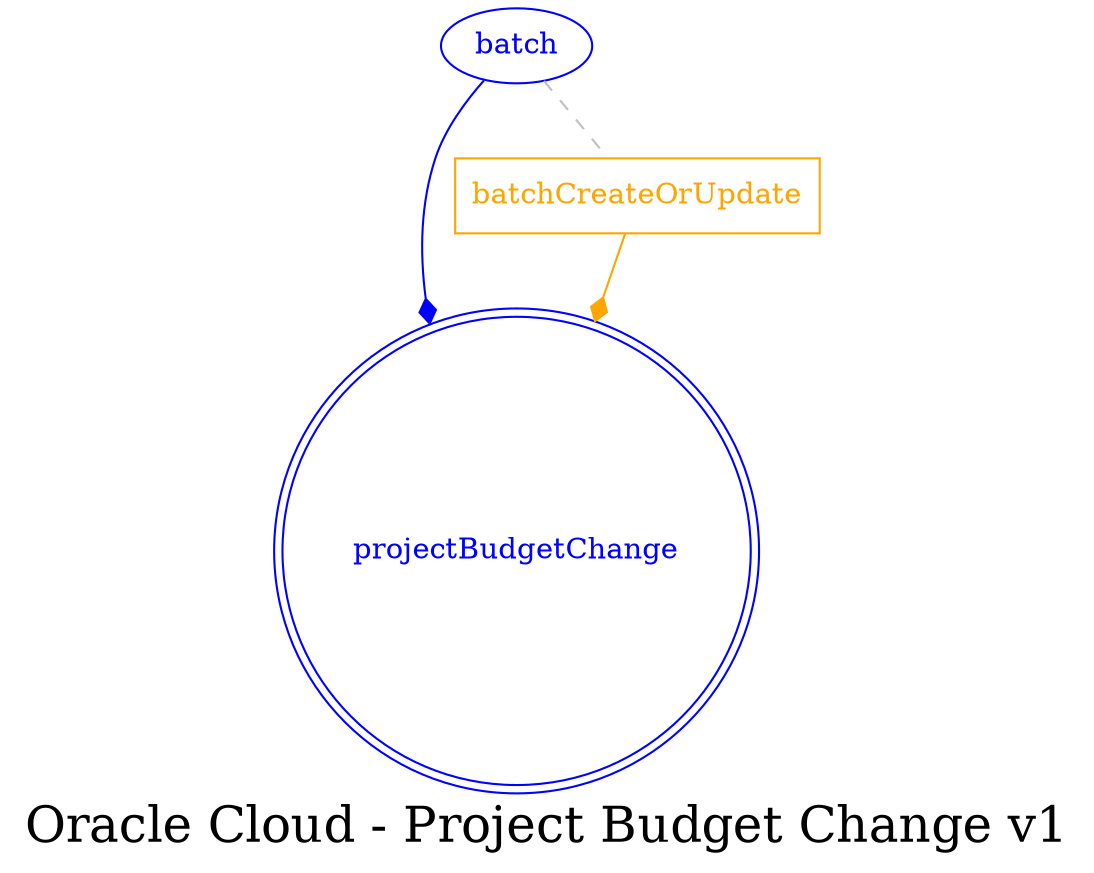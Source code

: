digraph LexiconGraph {
graph[label="Oracle Cloud - Project Budget Change v1", fontsize=24]
splines=true
"projectBudgetChange" [color=blue, fontcolor=blue, shape=doublecircle]
"batch" -> "projectBudgetChange" [color=blue, fontcolor=blue, arrowhead=diamond, arrowtail=none]
"batch" [color=blue, fontcolor=blue, shape=ellipse]
"batchCreateOrUpdate" [color=orange, fontcolor=orange, shape=box]
"batchCreateOrUpdate" -> "projectBudgetChange" [color=orange, fontcolor=orange, arrowhead=diamond, arrowtail=none]
"batch" -> "batchCreateOrUpdate" [color=grey, fontcolor=grey, arrowhead=none, arrowtail=none, style=dashed]
}
